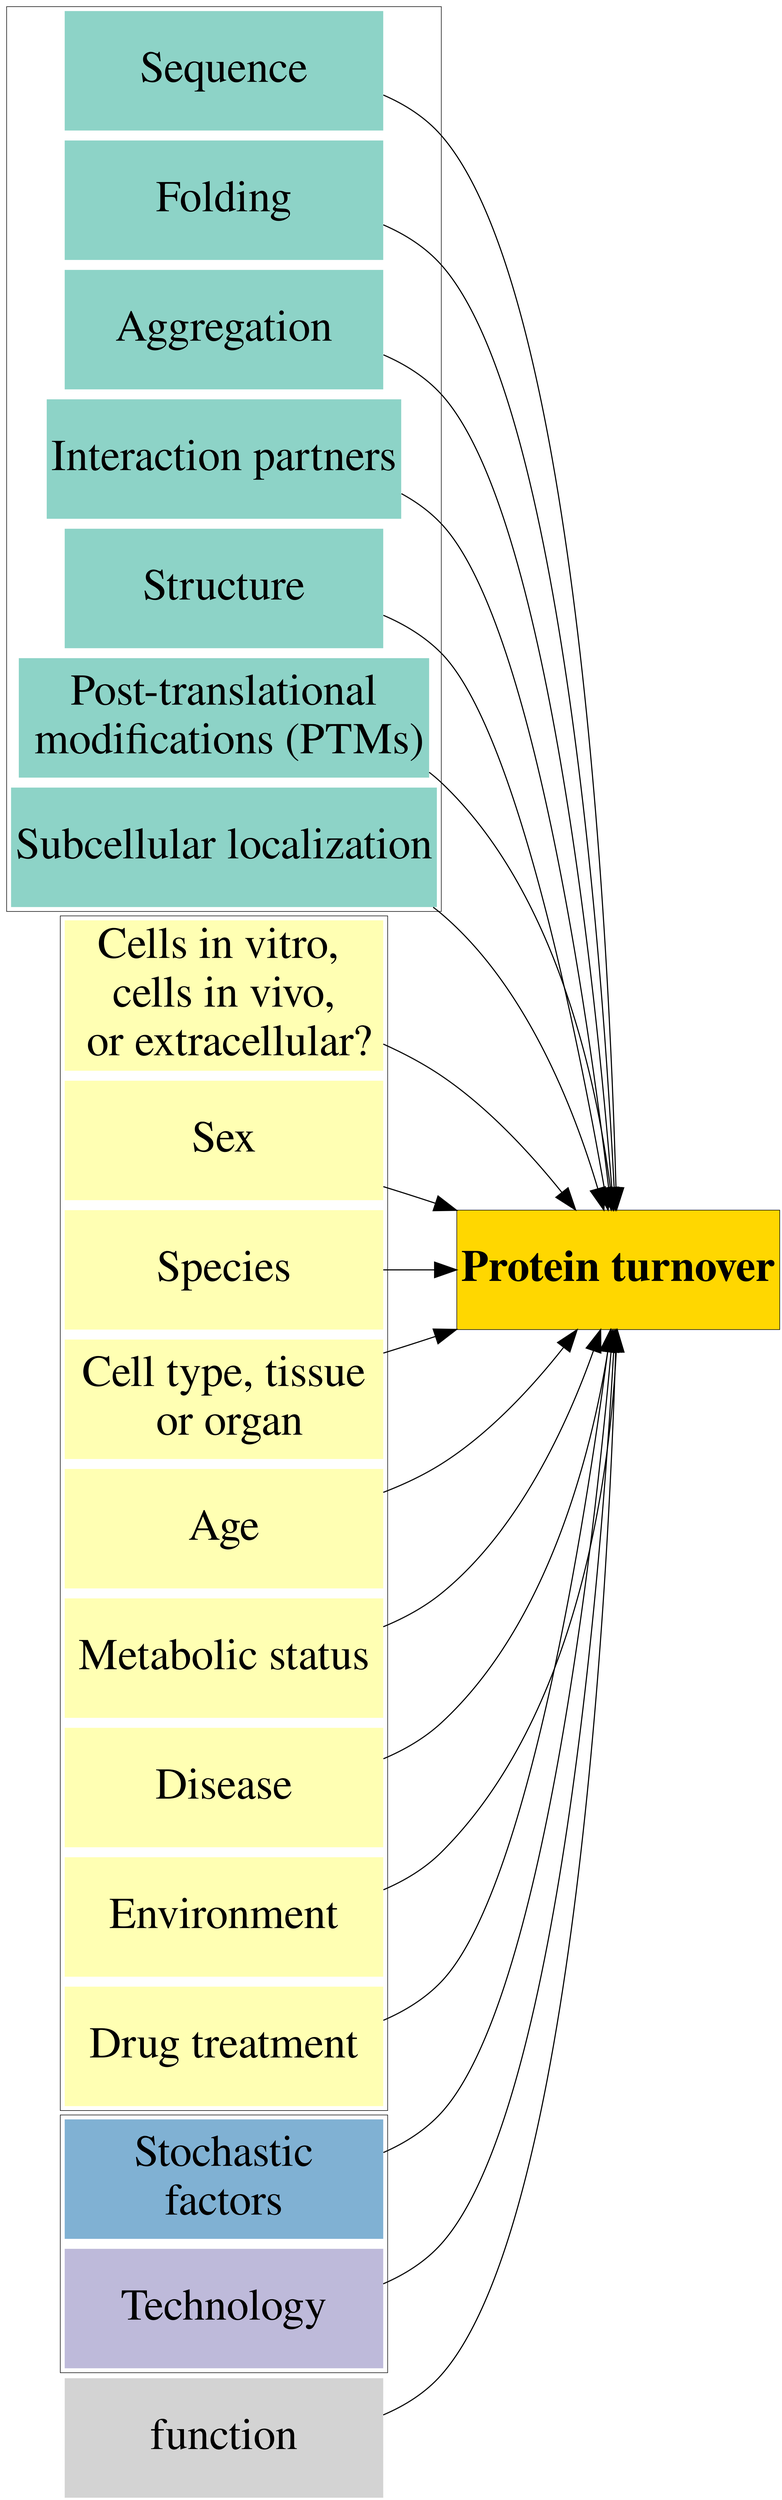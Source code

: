 digraph G {

  rankdir=LR;
  node [style="filled" fontsize=80 fontname="Times" shape=plaintext fixedsized=true width=8 height=3]
  edge [penwidth=2 arrowsize=4]


  /* fundamental properties */
  subgraph cluster_protein_intrinsic {
      node [fillcolor="#8dd3c7" fixedsized=true width=8 height=3]
      aa [label="Sequence"]
      folding [label="Folding"]
      aggregation [label="Aggregation"]
      interaction_partner [label="Interaction partners"]
      structure [label="Structure"]
      PTM [label="Post-translational\n modifications (PTMs)"]
      compartment [label="Subcellular localization"]
      /*
      aa -> folding
      aa -> structure
      aa -> compartment
      aa -> PTM
      structure -> aggregation
      structure -> PTM
      structure -> interaction_partner
      folding -> structure
      PTM -> folding
      folding -> aggregation
      PTM -> aggregation
      */
  }

  /* physiology */
  subgraph cluster_physiology {
    rank=TB;
    node [fillcolor="#ffffb3"]

    invivo [label="Cells in vitro, \ncells in vivo,\n or extracellular?"]
    sex [label="Sex"]
    species [label="Species"]
    organ [label="Cell type, tissue\n or organ"]
    age [label="Age"]
    metabolic [label="Metabolic status"]
    disease [label="Disease"]
    environment [label="Environment"]
    drug [label="Drug treatment"]
   }

   subgraph cluster_other {
    stochastic [label="Stochastic\nfactors" fillcolor="#80b1d3"]
    tech [label="Technology" fillcolor="#bebada"]
   }


  turnover [label="Protein turnover" shape="box" fillcolor="gold" fontname="Times bold" rank=sink]


  /* molecular level determinants of turnover */
  aa -> turnover
  folding -> turnover
  PTM -> turnover
  aggregation -> turnover
  structure -> turnover
  function -> turnover
  /* physiological-context determinants of turnover */
  interaction_partner -> turnover
  compartment -> turnover
  invivo -> turnover
  organ -> turnover
  species -> turnover
  age -> turnover
  sex -> turnover
  environment -> turnover
  drug -> turnover
  disease -> turnover
  metabolic -> turnover
  /* stochastic determinants of turnover */
  stochastic -> turnover
  tech -> turnover

}
